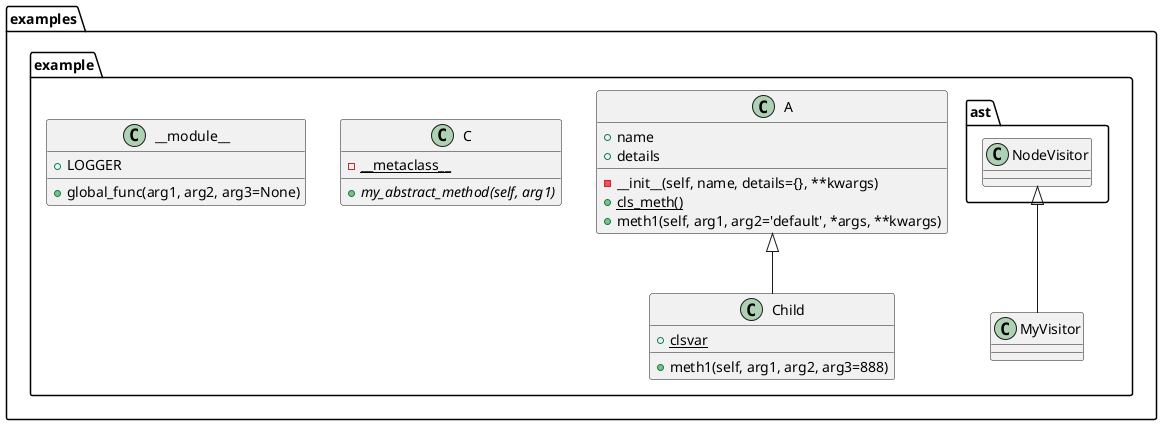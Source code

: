 @startuml
namespace examples {
  namespace example {
    class A {
      +name
      +details
      -__init__(self, name, details={}, **kwargs)
      +cls_meth(){static}
      +meth1(self, arg1, arg2='default', *args, **kwargs)
    }

    A <|-- Child
    class Child {
      {static} +clsvar
      +meth1(self, arg1, arg2, arg3=888)
    }

    ast.NodeVisitor <|-- MyVisitor
    class MyVisitor {
    }

    class C {
      {static} -__metaclass__
      +my_abstract_method(self, arg1){abstract}
    }

    class __module__ {
      +LOGGER
      +global_func(arg1, arg2, arg3=None)
    }

  }
}
@enduml
